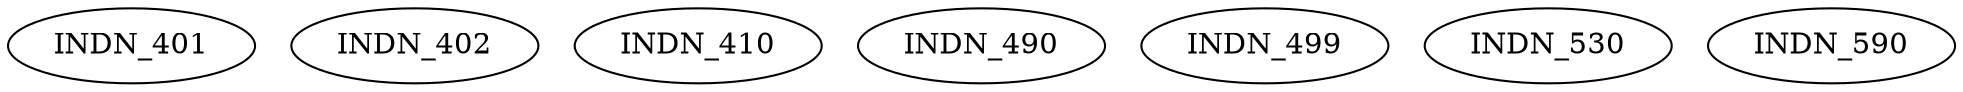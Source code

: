 digraph G {
    INDN_401;
    INDN_402;
    INDN_410;
    INDN_490;
    INDN_499;
    INDN_530;
    INDN_590;
}

